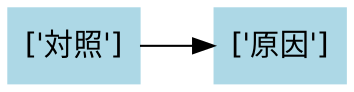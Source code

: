 digraph FoldMacroEvolution {
  rankdir=LR;
  node [shape=box, style=filled, color=lightblue];
  "['対照']" -> "['原因']";
}